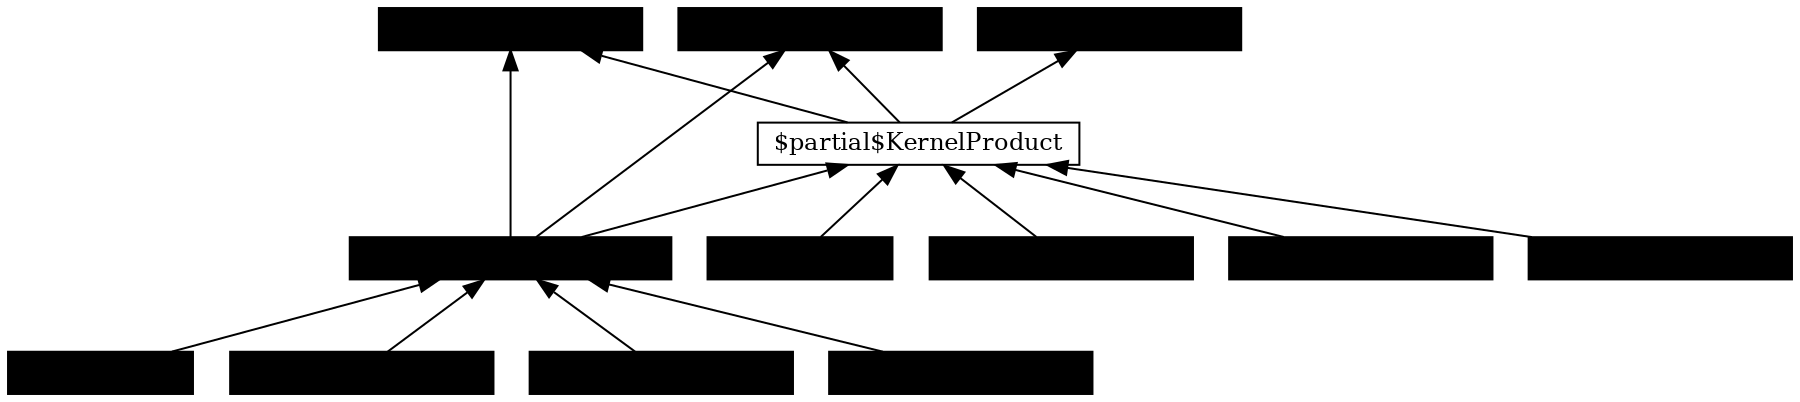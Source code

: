 digraph {
	graph [ordering=in rankdir=BT size="12,12"]
	node [align=right fontsize=12 height=0.2 ranksep=0.1 shape=box style=filled]
	140065716748360 [label="$\partial$KernelProduct" fillcolor="green!10" margin="\"0.5\""]
	140065716748360 -> 140066518827640
	140066518827640 [label="\tl{$y$}{(2000, 3)}" fillcolor="red!10" margin="\"0.5\""]
	140065716748360 -> 140065716671936
	140065716671936 [label="\tl{$x$}{(1000, 3)}" fillcolor="red!10" margin="\"0.5\""]
	140065716748360 -> 140065721600664
	140065721600664 [label="$\partial$KernelProduct" fillcolor=white margin="\"0.5\""]
	140065721600664 -> 140065716671936
	140065721600664 -> 140066518827640
	140065721600664 -> 140066518827584
	140066518827584 [label="\tl{$b$}{(2000, 1)}" fillcolor="red!10" margin="\"0.5\""]
	140065716762952 -> 140065721600664
	140065716762952 [label="\tl{$s$}{(1)}" fillcolor="blue!10" margin="\"0.5\""]
	140065716762888 -> 140065721600664
	140065716762888 [label="\tl{$x$}{(1000, 3)}" fillcolor="blue!10" margin="\"0.5\""]
	140065716763080 -> 140065721600664
	140065716763080 [label="\tl{$y$}{(2000, 3)}" fillcolor="blue!10" margin="\"0.5\""]
	140065716763272 -> 140065721600664
	140065716763272 [label="\tl{$b$}{(2000, 1)}" fillcolor="blue!10" margin="\"0.5\""]
	140065716763336 -> 140065716748360
	140065716763336 [label="\tl{$s$}{(1)}" fillcolor="blue!10" margin="\"0.5\""]
	140065716763400 -> 140065716748360
	140065716763400 [label="\tl{$a$}{(2000, 3)}" fillcolor="blue!10" margin="\"0.5\""]
	140065716763464 -> 140065716748360
	140065716763464 [label="\tl{$x$}{(1000, 3)}" fillcolor="blue!10" margin="\"0.5\""]
	140065716763720 -> 140065716748360
	140065716763720 [label="\tl{$y$}{(1000, 1)}" fillcolor="blue!10" margin="\"0.5\""]
}

